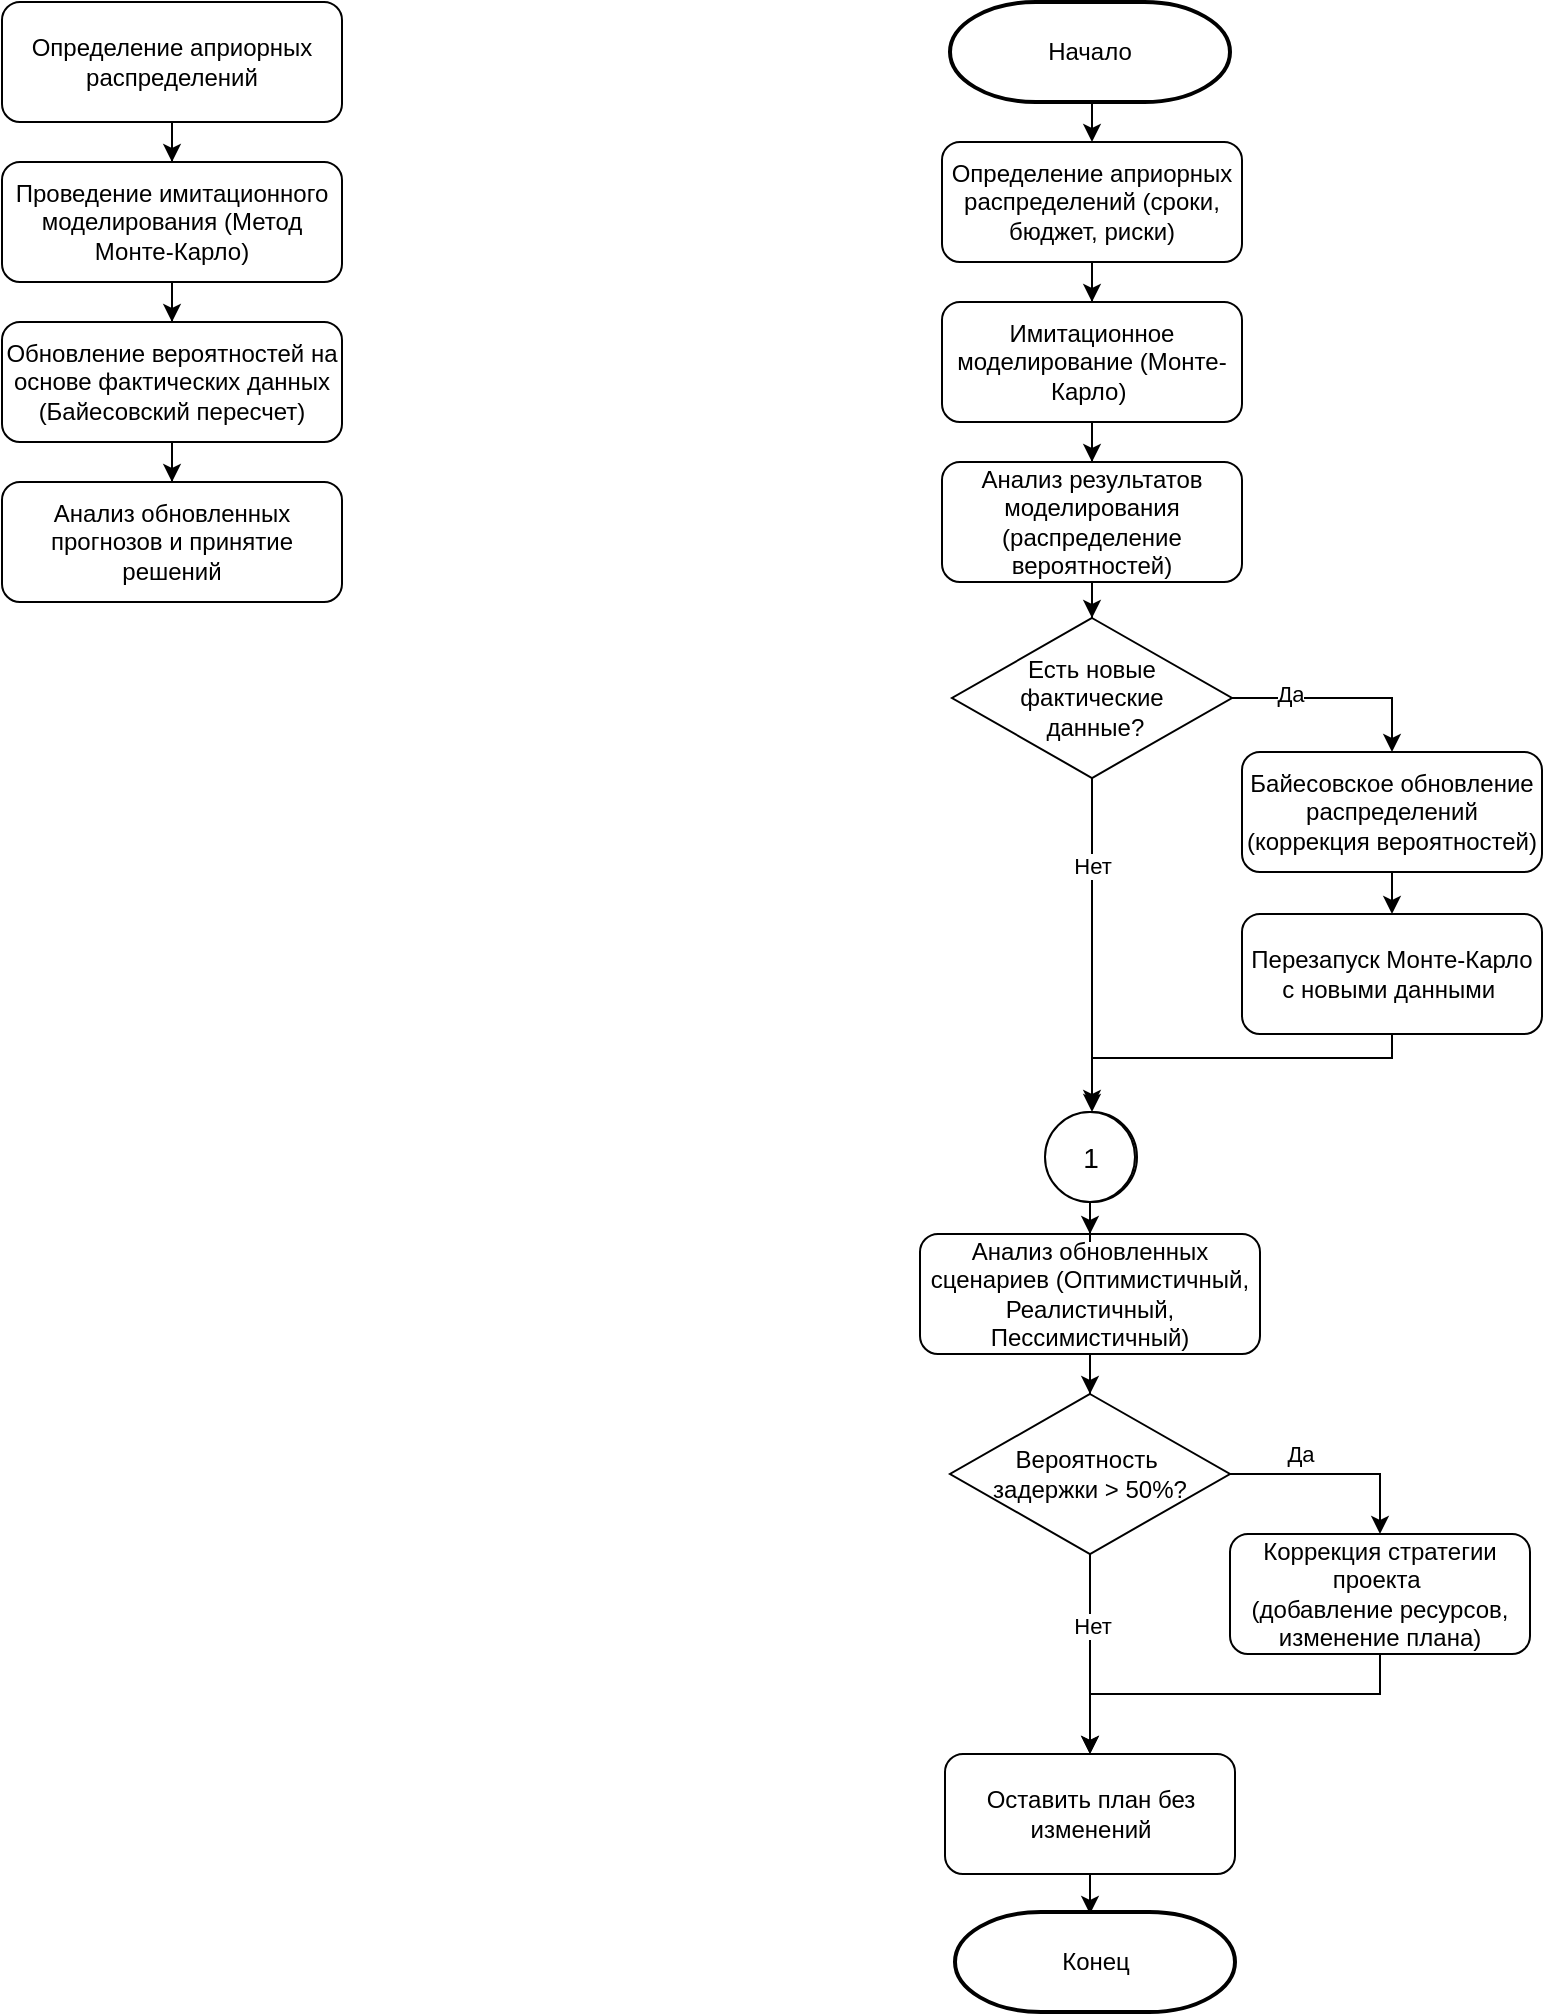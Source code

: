 <mxfile version="26.2.12">
  <diagram name="Страница — 1" id="dO83J6eRKYU5chW7oJRD">
    <mxGraphModel dx="1792" dy="749" grid="0" gridSize="10" guides="1" tooltips="1" connect="1" arrows="1" fold="1" page="0" pageScale="1" pageWidth="827" pageHeight="1169" math="0" shadow="0">
      <root>
        <mxCell id="0" />
        <mxCell id="1" parent="0" />
        <mxCell id="GrD2cctRwkVsFGwJkiUz-13" style="edgeStyle=orthogonalEdgeStyle;rounded=0;orthogonalLoop=1;jettySize=auto;html=1;entryX=0.5;entryY=0;entryDx=0;entryDy=0;" parent="1" target="GrD2cctRwkVsFGwJkiUz-4" edge="1">
          <mxGeometry relative="1" as="geometry">
            <mxPoint x="165" y="60" as="sourcePoint" />
          </mxGeometry>
        </mxCell>
        <mxCell id="GrD2cctRwkVsFGwJkiUz-14" style="edgeStyle=orthogonalEdgeStyle;rounded=0;orthogonalLoop=1;jettySize=auto;html=1;entryX=0.5;entryY=0;entryDx=0;entryDy=0;" parent="1" source="GrD2cctRwkVsFGwJkiUz-4" target="GrD2cctRwkVsFGwJkiUz-5" edge="1">
          <mxGeometry relative="1" as="geometry" />
        </mxCell>
        <mxCell id="GrD2cctRwkVsFGwJkiUz-4" value="Определение априорных распределений (сроки, бюджет, риски)" style="rounded=1;whiteSpace=wrap;html=1;" parent="1" vertex="1">
          <mxGeometry x="90" y="80" width="150" height="60" as="geometry" />
        </mxCell>
        <mxCell id="GrD2cctRwkVsFGwJkiUz-15" style="edgeStyle=orthogonalEdgeStyle;rounded=0;orthogonalLoop=1;jettySize=auto;html=1;entryX=0.5;entryY=0;entryDx=0;entryDy=0;" parent="1" source="GrD2cctRwkVsFGwJkiUz-5" target="GrD2cctRwkVsFGwJkiUz-6" edge="1">
          <mxGeometry relative="1" as="geometry" />
        </mxCell>
        <mxCell id="GrD2cctRwkVsFGwJkiUz-5" value="Имитационное моделирование (Монте-Карло)&amp;nbsp;" style="rounded=1;whiteSpace=wrap;html=1;" parent="1" vertex="1">
          <mxGeometry x="90" y="160" width="150" height="60" as="geometry" />
        </mxCell>
        <mxCell id="GrD2cctRwkVsFGwJkiUz-16" style="edgeStyle=orthogonalEdgeStyle;rounded=0;orthogonalLoop=1;jettySize=auto;html=1;entryX=0.5;entryY=0;entryDx=0;entryDy=0;" parent="1" source="GrD2cctRwkVsFGwJkiUz-6" target="GrD2cctRwkVsFGwJkiUz-8" edge="1">
          <mxGeometry relative="1" as="geometry" />
        </mxCell>
        <mxCell id="GrD2cctRwkVsFGwJkiUz-6" value="Анализ результатов моделирования (распределение вероятностей)  " style="rounded=1;whiteSpace=wrap;html=1;" parent="1" vertex="1">
          <mxGeometry x="90" y="240" width="150" height="60" as="geometry" />
        </mxCell>
        <mxCell id="GrD2cctRwkVsFGwJkiUz-18" style="edgeStyle=orthogonalEdgeStyle;rounded=0;orthogonalLoop=1;jettySize=auto;html=1;entryX=0.5;entryY=0;entryDx=0;entryDy=0;" parent="1" source="GrD2cctRwkVsFGwJkiUz-7" target="GrD2cctRwkVsFGwJkiUz-9" edge="1">
          <mxGeometry relative="1" as="geometry" />
        </mxCell>
        <mxCell id="GrD2cctRwkVsFGwJkiUz-7" value="Байесовское обновление распределений (коррекция вероятностей)" style="rounded=1;whiteSpace=wrap;html=1;" parent="1" vertex="1">
          <mxGeometry x="240" y="385" width="150" height="60" as="geometry" />
        </mxCell>
        <mxCell id="GrD2cctRwkVsFGwJkiUz-17" style="edgeStyle=orthogonalEdgeStyle;rounded=0;orthogonalLoop=1;jettySize=auto;html=1;entryX=0.5;entryY=0;entryDx=0;entryDy=0;" parent="1" source="GrD2cctRwkVsFGwJkiUz-8" target="GrD2cctRwkVsFGwJkiUz-7" edge="1">
          <mxGeometry relative="1" as="geometry" />
        </mxCell>
        <mxCell id="GrD2cctRwkVsFGwJkiUz-21" value="Да" style="edgeLabel;html=1;align=center;verticalAlign=middle;resizable=0;points=[];" parent="GrD2cctRwkVsFGwJkiUz-17" vertex="1" connectable="0">
          <mxGeometry x="-0.458" y="2" relative="1" as="geometry">
            <mxPoint as="offset" />
          </mxGeometry>
        </mxCell>
        <mxCell id="GrD2cctRwkVsFGwJkiUz-20" style="edgeStyle=orthogonalEdgeStyle;rounded=0;orthogonalLoop=1;jettySize=auto;html=1;" parent="1" source="GrD2cctRwkVsFGwJkiUz-8" edge="1">
          <mxGeometry relative="1" as="geometry">
            <mxPoint x="165" y="563" as="targetPoint" />
          </mxGeometry>
        </mxCell>
        <mxCell id="GrD2cctRwkVsFGwJkiUz-22" value="Нет" style="edgeLabel;html=1;align=center;verticalAlign=middle;resizable=0;points=[];" parent="GrD2cctRwkVsFGwJkiUz-20" vertex="1" connectable="0">
          <mxGeometry x="-0.089" y="1" relative="1" as="geometry">
            <mxPoint x="-1" y="-32" as="offset" />
          </mxGeometry>
        </mxCell>
        <mxCell id="GrD2cctRwkVsFGwJkiUz-8" value="Есть новые фактические&lt;div&gt;&amp;nbsp;данные?&lt;/div&gt;" style="rhombus;whiteSpace=wrap;html=1;" parent="1" vertex="1">
          <mxGeometry x="95" y="318" width="140" height="80" as="geometry" />
        </mxCell>
        <mxCell id="GrD2cctRwkVsFGwJkiUz-19" style="edgeStyle=orthogonalEdgeStyle;rounded=0;orthogonalLoop=1;jettySize=auto;html=1;" parent="1" source="GrD2cctRwkVsFGwJkiUz-9" edge="1">
          <mxGeometry relative="1" as="geometry">
            <mxPoint x="165" y="565" as="targetPoint" />
            <Array as="points">
              <mxPoint x="315" y="538" />
              <mxPoint x="165" y="538" />
            </Array>
          </mxGeometry>
        </mxCell>
        <mxCell id="GrD2cctRwkVsFGwJkiUz-9" value="Перезапуск Монте-Карло с новыми данными&amp;nbsp;" style="rounded=1;whiteSpace=wrap;html=1;" parent="1" vertex="1">
          <mxGeometry x="240" y="466" width="150" height="60" as="geometry" />
        </mxCell>
        <mxCell id="GrD2cctRwkVsFGwJkiUz-23" style="edgeStyle=orthogonalEdgeStyle;rounded=0;orthogonalLoop=1;jettySize=auto;html=1;entryX=0.5;entryY=0;entryDx=0;entryDy=0;" parent="1" source="GrD2cctRwkVsFGwJkiUz-11" target="GrD2cctRwkVsFGwJkiUz-12" edge="1">
          <mxGeometry relative="1" as="geometry" />
        </mxCell>
        <mxCell id="GrD2cctRwkVsFGwJkiUz-11" value="Анализ обновленных сценариев (Оптимистичный, Реалистичный, Пессимистичный)" style="rounded=1;whiteSpace=wrap;html=1;" parent="1" vertex="1">
          <mxGeometry x="79" y="626" width="170" height="60" as="geometry" />
        </mxCell>
        <mxCell id="GrD2cctRwkVsFGwJkiUz-25" style="edgeStyle=orthogonalEdgeStyle;rounded=0;orthogonalLoop=1;jettySize=auto;html=1;entryX=0.5;entryY=0;entryDx=0;entryDy=0;" parent="1" target="GrD2cctRwkVsFGwJkiUz-24" edge="1">
          <mxGeometry relative="1" as="geometry">
            <mxPoint x="234" y="746" as="sourcePoint" />
            <mxPoint x="379" y="736" as="targetPoint" />
            <Array as="points">
              <mxPoint x="309" y="746" />
            </Array>
          </mxGeometry>
        </mxCell>
        <mxCell id="GrD2cctRwkVsFGwJkiUz-26" value="Да" style="edgeLabel;html=1;align=center;verticalAlign=middle;resizable=0;points=[];" parent="GrD2cctRwkVsFGwJkiUz-25" vertex="1" connectable="0">
          <mxGeometry x="-0.386" y="3" relative="1" as="geometry">
            <mxPoint x="3" y="-7" as="offset" />
          </mxGeometry>
        </mxCell>
        <mxCell id="GrD2cctRwkVsFGwJkiUz-12" value="Вероятность&amp;nbsp;&lt;div&gt;задержки &amp;gt; &lt;span class=&quot;hljs-number&quot;&gt;50&lt;/span&gt;%?&lt;/div&gt;" style="rhombus;whiteSpace=wrap;html=1;" parent="1" vertex="1">
          <mxGeometry x="94" y="706" width="140" height="80" as="geometry" />
        </mxCell>
        <mxCell id="GrD2cctRwkVsFGwJkiUz-24" value="Коррекция стратегии проекта&amp;nbsp;&lt;div&gt;(добавление ресурсов, изменение плана)&lt;/div&gt;" style="rounded=1;whiteSpace=wrap;html=1;" parent="1" vertex="1">
          <mxGeometry x="234" y="776" width="150" height="60" as="geometry" />
        </mxCell>
        <mxCell id="GrD2cctRwkVsFGwJkiUz-29" value="" style="endArrow=classic;html=1;rounded=0;entryX=0.5;entryY=0;entryDx=0;entryDy=0;exitX=0.5;exitY=1;exitDx=0;exitDy=0;" parent="1" source="GrD2cctRwkVsFGwJkiUz-24" edge="1">
          <mxGeometry width="50" height="50" relative="1" as="geometry">
            <mxPoint x="279" y="906" as="sourcePoint" />
            <mxPoint x="164" y="886" as="targetPoint" />
            <Array as="points">
              <mxPoint x="309" y="856" />
              <mxPoint x="164" y="856" />
            </Array>
          </mxGeometry>
        </mxCell>
        <mxCell id="GrD2cctRwkVsFGwJkiUz-30" value="" style="endArrow=classic;html=1;rounded=0;exitX=0.5;exitY=1;exitDx=0;exitDy=0;entryX=0.5;entryY=0;entryDx=0;entryDy=0;" parent="1" source="GrD2cctRwkVsFGwJkiUz-12" edge="1">
          <mxGeometry width="50" height="50" relative="1" as="geometry">
            <mxPoint x="129" y="856" as="sourcePoint" />
            <mxPoint x="164" y="886" as="targetPoint" />
          </mxGeometry>
        </mxCell>
        <mxCell id="GrD2cctRwkVsFGwJkiUz-31" value="Нет" style="edgeLabel;html=1;align=center;verticalAlign=middle;resizable=0;points=[];" parent="GrD2cctRwkVsFGwJkiUz-30" vertex="1" connectable="0">
          <mxGeometry x="-0.285" y="1" relative="1" as="geometry">
            <mxPoint as="offset" />
          </mxGeometry>
        </mxCell>
        <mxCell id="GrD2cctRwkVsFGwJkiUz-35" value="Оставить план без изменений" style="rounded=1;whiteSpace=wrap;html=1;" parent="1" vertex="1">
          <mxGeometry x="91.5" y="886" width="145" height="60" as="geometry" />
        </mxCell>
        <mxCell id="GrD2cctRwkVsFGwJkiUz-36" style="edgeStyle=orthogonalEdgeStyle;rounded=0;orthogonalLoop=1;jettySize=auto;html=1;entryX=0.5;entryY=0;entryDx=0;entryDy=0;entryPerimeter=0;" parent="1" source="GrD2cctRwkVsFGwJkiUz-35" edge="1">
          <mxGeometry relative="1" as="geometry">
            <mxPoint x="164" y="966" as="targetPoint" />
          </mxGeometry>
        </mxCell>
        <mxCell id="GrD2cctRwkVsFGwJkiUz-41" style="edgeStyle=orthogonalEdgeStyle;rounded=0;orthogonalLoop=1;jettySize=auto;html=1;" parent="1" source="GrD2cctRwkVsFGwJkiUz-37" target="GrD2cctRwkVsFGwJkiUz-38" edge="1">
          <mxGeometry relative="1" as="geometry" />
        </mxCell>
        <mxCell id="GrD2cctRwkVsFGwJkiUz-37" value="Определение априорных распределений" style="rounded=1;whiteSpace=wrap;html=1;" parent="1" vertex="1">
          <mxGeometry x="-380" y="10" width="170" height="60" as="geometry" />
        </mxCell>
        <mxCell id="GrD2cctRwkVsFGwJkiUz-42" style="edgeStyle=orthogonalEdgeStyle;rounded=0;orthogonalLoop=1;jettySize=auto;html=1;entryX=0.5;entryY=0;entryDx=0;entryDy=0;" parent="1" source="GrD2cctRwkVsFGwJkiUz-38" target="GrD2cctRwkVsFGwJkiUz-40" edge="1">
          <mxGeometry relative="1" as="geometry" />
        </mxCell>
        <mxCell id="GrD2cctRwkVsFGwJkiUz-38" value="Проведение имитационного моделирования (Метод Монте-Карло)" style="rounded=1;whiteSpace=wrap;html=1;" parent="1" vertex="1">
          <mxGeometry x="-380" y="90" width="170" height="60" as="geometry" />
        </mxCell>
        <mxCell id="GrD2cctRwkVsFGwJkiUz-39" value="Анализ обновленных прогнозов и принятие решений" style="rounded=1;whiteSpace=wrap;html=1;" parent="1" vertex="1">
          <mxGeometry x="-380" y="250" width="170" height="60" as="geometry" />
        </mxCell>
        <mxCell id="GrD2cctRwkVsFGwJkiUz-43" style="edgeStyle=orthogonalEdgeStyle;rounded=0;orthogonalLoop=1;jettySize=auto;html=1;entryX=0.5;entryY=0;entryDx=0;entryDy=0;" parent="1" source="GrD2cctRwkVsFGwJkiUz-40" target="GrD2cctRwkVsFGwJkiUz-39" edge="1">
          <mxGeometry relative="1" as="geometry" />
        </mxCell>
        <mxCell id="GrD2cctRwkVsFGwJkiUz-40" value="Обновление вероятностей на основе фактических данных (Байесовский пересчет)" style="rounded=1;whiteSpace=wrap;html=1;" parent="1" vertex="1">
          <mxGeometry x="-380" y="170" width="170" height="60" as="geometry" />
        </mxCell>
        <mxCell id="y_AfsMCtIv-3wvJ_I9t--1" value="&lt;font style=&quot;font-size: 14px;&quot;&gt;1&lt;/font&gt;" style="ellipse;whiteSpace=wrap;html=1;aspect=fixed;" parent="1" vertex="1">
          <mxGeometry x="142.5" y="565" width="45" height="45" as="geometry" />
        </mxCell>
        <mxCell id="y_AfsMCtIv-3wvJ_I9t--3" style="edgeStyle=orthogonalEdgeStyle;rounded=0;orthogonalLoop=1;jettySize=auto;html=1;entryX=0.5;entryY=0;entryDx=0;entryDy=0;" parent="1" source="y_AfsMCtIv-3wvJ_I9t--2" target="GrD2cctRwkVsFGwJkiUz-11" edge="1">
          <mxGeometry relative="1" as="geometry" />
        </mxCell>
        <mxCell id="y_AfsMCtIv-3wvJ_I9t--2" value="&lt;font style=&quot;font-size: 14px;&quot;&gt;1&lt;/font&gt;" style="ellipse;whiteSpace=wrap;html=1;aspect=fixed;" parent="1" vertex="1">
          <mxGeometry x="141.5" y="565" width="45" height="45" as="geometry" />
        </mxCell>
        <mxCell id="eDB-Fc87ply5JJ0bal_u-1" value="Начало" style="strokeWidth=2;html=1;shape=mxgraph.flowchart.terminator;whiteSpace=wrap;" parent="1" vertex="1">
          <mxGeometry x="94" y="10" width="140" height="50" as="geometry" />
        </mxCell>
        <mxCell id="eDB-Fc87ply5JJ0bal_u-2" value="Конец" style="strokeWidth=2;html=1;shape=mxgraph.flowchart.terminator;whiteSpace=wrap;" parent="1" vertex="1">
          <mxGeometry x="96.5" y="965" width="140" height="50" as="geometry" />
        </mxCell>
      </root>
    </mxGraphModel>
  </diagram>
</mxfile>
